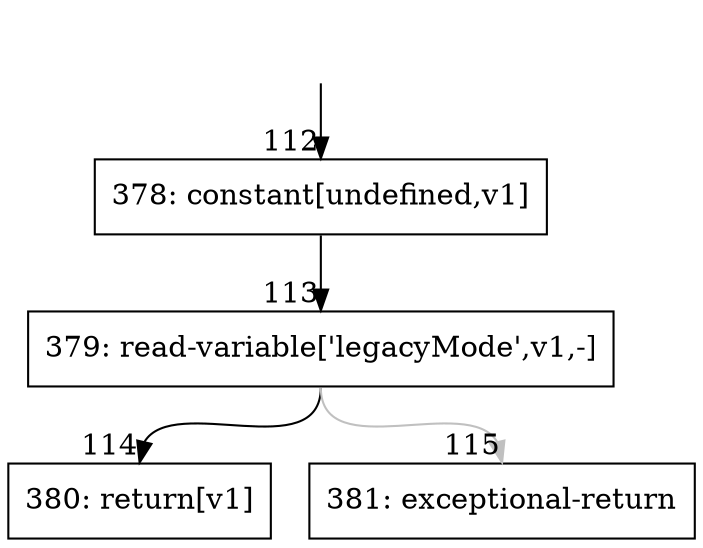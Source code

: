 digraph {
rankdir="TD"
BB_entry16[shape=none,label=""];
BB_entry16 -> BB112 [tailport=s, headport=n, headlabel="    112"]
BB112 [shape=record label="{378: constant[undefined,v1]}" ] 
BB112 -> BB113 [tailport=s, headport=n, headlabel="      113"]
BB113 [shape=record label="{379: read-variable['legacyMode',v1,-]}" ] 
BB113 -> BB114 [tailport=s, headport=n, headlabel="      114"]
BB113 -> BB115 [tailport=s, headport=n, color=gray, headlabel="      115"]
BB114 [shape=record label="{380: return[v1]}" ] 
BB115 [shape=record label="{381: exceptional-return}" ] 
//#$~ 278
}
